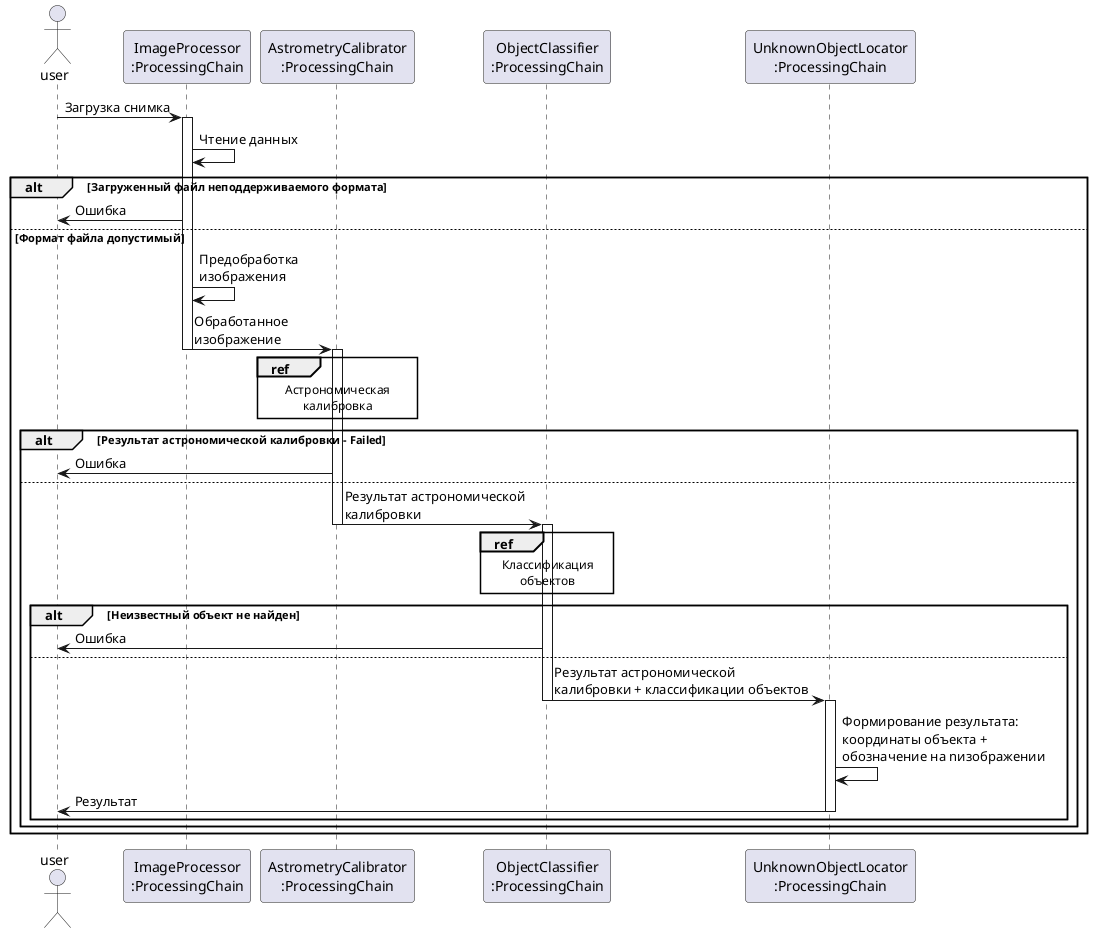 @startuml
actor user as u
participant "ImageProcessor\n:ProcessingChain" as ip
participant "AstrometryCalibrator\n:ProcessingChain" as ac
participant "ObjectClassifier\n:ProcessingChain" as oc
participant "UnknownObjectLocator\n:ProcessingChain" as uol
u -> ip : Загрузка снимка
activate ip
ip -> ip : Чтение данных
alt Загруженный файл неподдерживаемого формата
ip -> u : Ошибка
else Формат файла допустимый
ip -> ip : Предобработка\nизображения
ip -> ac : Обработанное\nизображение
deactivate ip
activate ac
ref over ac
  Астрономическая
  калибровка
end ref
alt Результат астрономической калибровки - Failed
ac -> u : Ошибка
else
ac -> oc : Результат астрономической\nкалибровки
deactivate ac
activate oc
ref over oc
  Классификация
  объектов
end ref
alt Неизвестный объект не найден
oc -> u : Ошибка
else
oc -> uol : Результат астрономической\nкалибровки + классификации объектов
deactivate oc
activate uol
uol -> uol : Формирование результата:\nкоординаты объекта +\nобозначение на nизображении
uol -> u : Результат
deactivate uol
end
end
end
@enduml